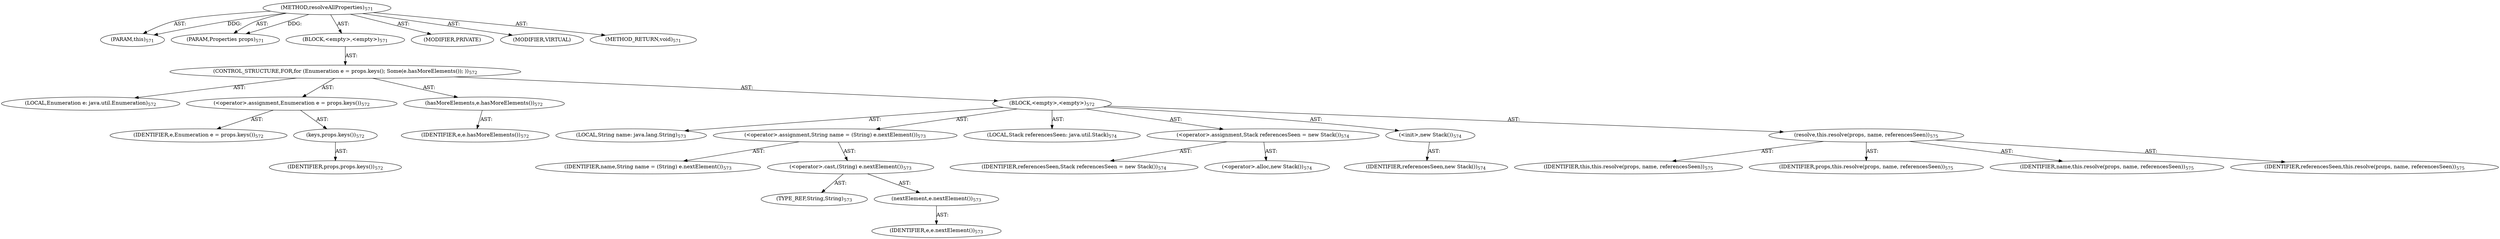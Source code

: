 digraph "resolveAllProperties" {  
"111669149729" [label = <(METHOD,resolveAllProperties)<SUB>571</SUB>> ]
"115964117012" [label = <(PARAM,this)<SUB>571</SUB>> ]
"115964117049" [label = <(PARAM,Properties props)<SUB>571</SUB>> ]
"25769803870" [label = <(BLOCK,&lt;empty&gt;,&lt;empty&gt;)<SUB>571</SUB>> ]
"47244640310" [label = <(CONTROL_STRUCTURE,FOR,for (Enumeration e = props.keys(); Some(e.hasMoreElements()); ))<SUB>572</SUB>> ]
"94489280535" [label = <(LOCAL,Enumeration e: java.util.Enumeration)<SUB>572</SUB>> ]
"30064771367" [label = <(&lt;operator&gt;.assignment,Enumeration e = props.keys())<SUB>572</SUB>> ]
"68719476983" [label = <(IDENTIFIER,e,Enumeration e = props.keys())<SUB>572</SUB>> ]
"30064771368" [label = <(keys,props.keys())<SUB>572</SUB>> ]
"68719476984" [label = <(IDENTIFIER,props,props.keys())<SUB>572</SUB>> ]
"30064771369" [label = <(hasMoreElements,e.hasMoreElements())<SUB>572</SUB>> ]
"68719476985" [label = <(IDENTIFIER,e,e.hasMoreElements())<SUB>572</SUB>> ]
"25769803871" [label = <(BLOCK,&lt;empty&gt;,&lt;empty&gt;)<SUB>572</SUB>> ]
"94489280536" [label = <(LOCAL,String name: java.lang.String)<SUB>573</SUB>> ]
"30064771370" [label = <(&lt;operator&gt;.assignment,String name = (String) e.nextElement())<SUB>573</SUB>> ]
"68719476986" [label = <(IDENTIFIER,name,String name = (String) e.nextElement())<SUB>573</SUB>> ]
"30064771371" [label = <(&lt;operator&gt;.cast,(String) e.nextElement())<SUB>573</SUB>> ]
"180388626434" [label = <(TYPE_REF,String,String)<SUB>573</SUB>> ]
"30064771372" [label = <(nextElement,e.nextElement())<SUB>573</SUB>> ]
"68719476987" [label = <(IDENTIFIER,e,e.nextElement())<SUB>573</SUB>> ]
"94489280537" [label = <(LOCAL,Stack referencesSeen: java.util.Stack)<SUB>574</SUB>> ]
"30064771373" [label = <(&lt;operator&gt;.assignment,Stack referencesSeen = new Stack())<SUB>574</SUB>> ]
"68719476988" [label = <(IDENTIFIER,referencesSeen,Stack referencesSeen = new Stack())<SUB>574</SUB>> ]
"30064771374" [label = <(&lt;operator&gt;.alloc,new Stack())<SUB>574</SUB>> ]
"30064771375" [label = <(&lt;init&gt;,new Stack())<SUB>574</SUB>> ]
"68719476989" [label = <(IDENTIFIER,referencesSeen,new Stack())<SUB>574</SUB>> ]
"30064771376" [label = <(resolve,this.resolve(props, name, referencesSeen))<SUB>575</SUB>> ]
"68719476790" [label = <(IDENTIFIER,this,this.resolve(props, name, referencesSeen))<SUB>575</SUB>> ]
"68719476990" [label = <(IDENTIFIER,props,this.resolve(props, name, referencesSeen))<SUB>575</SUB>> ]
"68719476991" [label = <(IDENTIFIER,name,this.resolve(props, name, referencesSeen))<SUB>575</SUB>> ]
"68719476992" [label = <(IDENTIFIER,referencesSeen,this.resolve(props, name, referencesSeen))<SUB>575</SUB>> ]
"133143986253" [label = <(MODIFIER,PRIVATE)> ]
"133143986254" [label = <(MODIFIER,VIRTUAL)> ]
"128849018913" [label = <(METHOD_RETURN,void)<SUB>571</SUB>> ]
  "111669149729" -> "115964117012"  [ label = "AST: "] 
  "111669149729" -> "115964117049"  [ label = "AST: "] 
  "111669149729" -> "25769803870"  [ label = "AST: "] 
  "111669149729" -> "133143986253"  [ label = "AST: "] 
  "111669149729" -> "133143986254"  [ label = "AST: "] 
  "111669149729" -> "128849018913"  [ label = "AST: "] 
  "25769803870" -> "47244640310"  [ label = "AST: "] 
  "47244640310" -> "94489280535"  [ label = "AST: "] 
  "47244640310" -> "30064771367"  [ label = "AST: "] 
  "47244640310" -> "30064771369"  [ label = "AST: "] 
  "47244640310" -> "25769803871"  [ label = "AST: "] 
  "30064771367" -> "68719476983"  [ label = "AST: "] 
  "30064771367" -> "30064771368"  [ label = "AST: "] 
  "30064771368" -> "68719476984"  [ label = "AST: "] 
  "30064771369" -> "68719476985"  [ label = "AST: "] 
  "25769803871" -> "94489280536"  [ label = "AST: "] 
  "25769803871" -> "30064771370"  [ label = "AST: "] 
  "25769803871" -> "94489280537"  [ label = "AST: "] 
  "25769803871" -> "30064771373"  [ label = "AST: "] 
  "25769803871" -> "30064771375"  [ label = "AST: "] 
  "25769803871" -> "30064771376"  [ label = "AST: "] 
  "30064771370" -> "68719476986"  [ label = "AST: "] 
  "30064771370" -> "30064771371"  [ label = "AST: "] 
  "30064771371" -> "180388626434"  [ label = "AST: "] 
  "30064771371" -> "30064771372"  [ label = "AST: "] 
  "30064771372" -> "68719476987"  [ label = "AST: "] 
  "30064771373" -> "68719476988"  [ label = "AST: "] 
  "30064771373" -> "30064771374"  [ label = "AST: "] 
  "30064771375" -> "68719476989"  [ label = "AST: "] 
  "30064771376" -> "68719476790"  [ label = "AST: "] 
  "30064771376" -> "68719476990"  [ label = "AST: "] 
  "30064771376" -> "68719476991"  [ label = "AST: "] 
  "30064771376" -> "68719476992"  [ label = "AST: "] 
  "111669149729" -> "115964117012"  [ label = "DDG: "] 
  "111669149729" -> "115964117049"  [ label = "DDG: "] 
}
